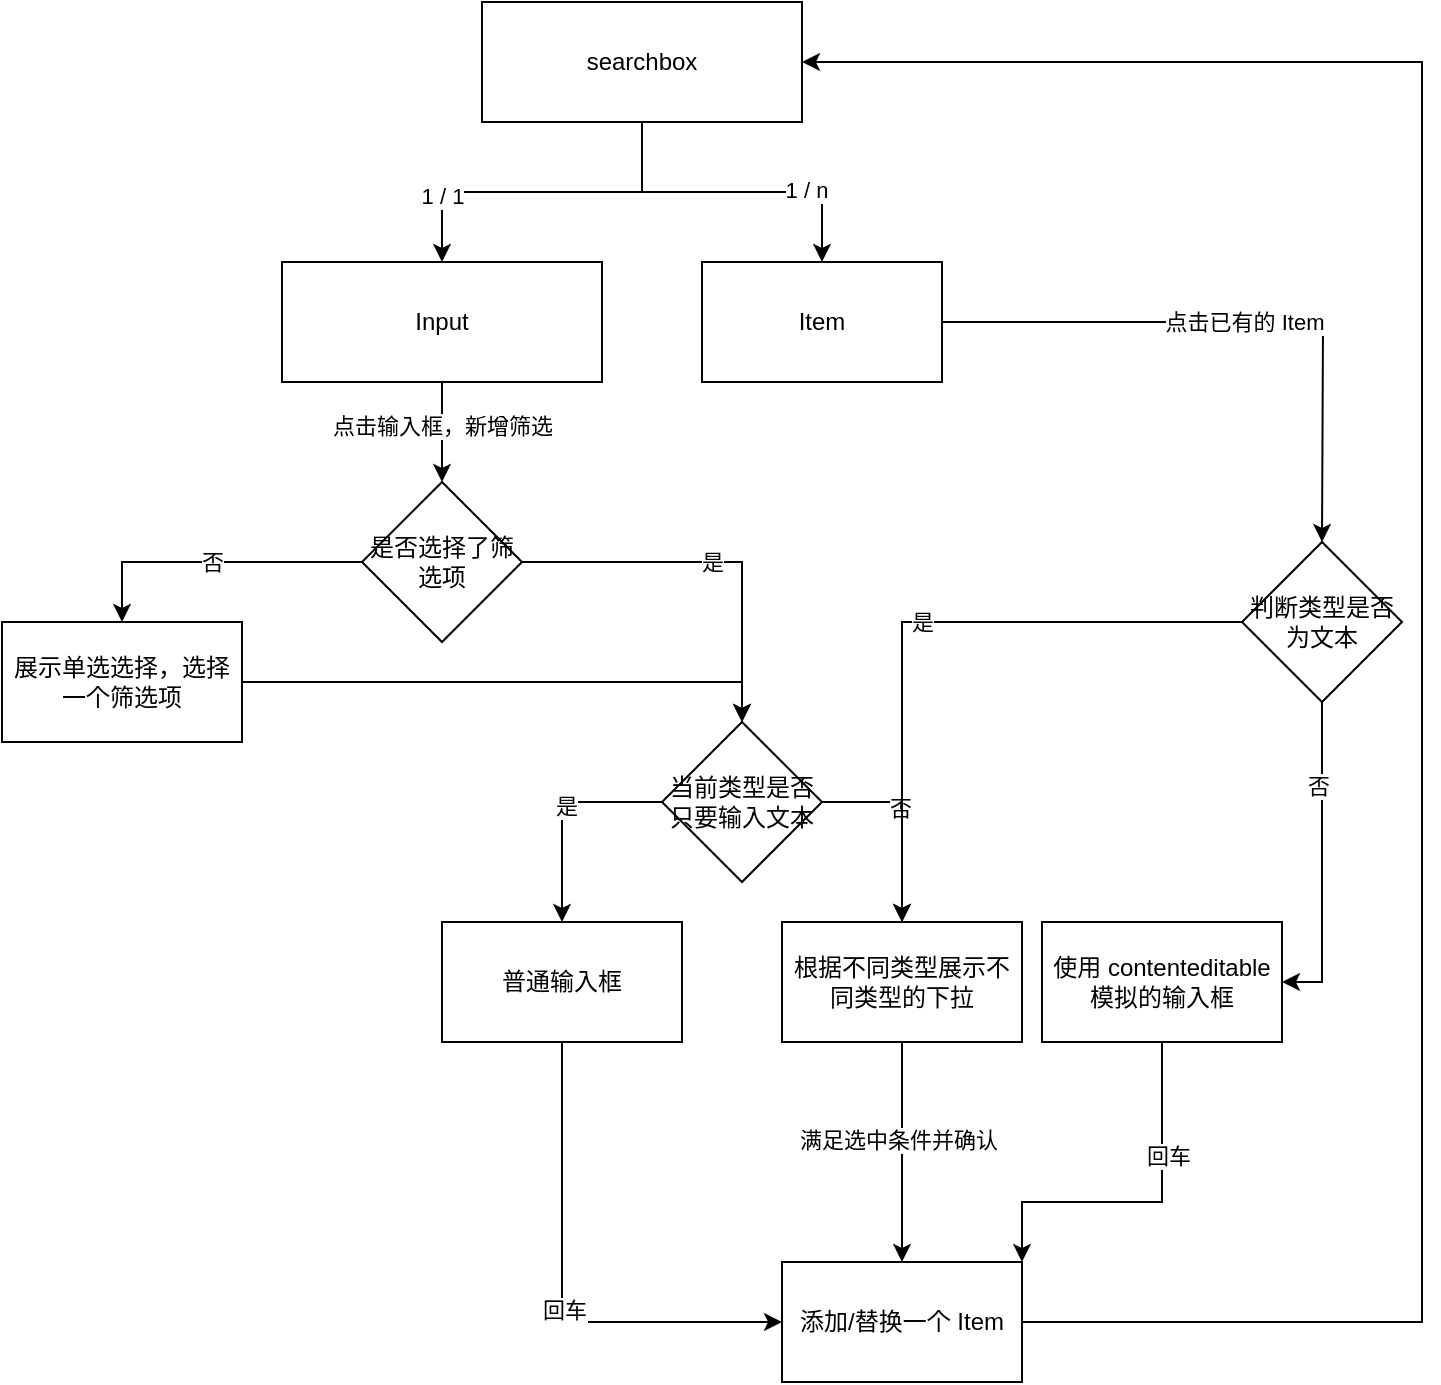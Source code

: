 <mxfile version="20.0.3" type="github">
  <diagram id="BQZFZdDCKB20yswPD44x" name="Page-1">
    <mxGraphModel dx="804" dy="785" grid="1" gridSize="10" guides="1" tooltips="1" connect="1" arrows="1" fold="1" page="1" pageScale="1" pageWidth="850" pageHeight="1100" math="0" shadow="0">
      <root>
        <mxCell id="0" />
        <mxCell id="1" parent="0" />
        <mxCell id="NPrV1eRzhio2z3iI3J3L-5" value="否" style="edgeStyle=orthogonalEdgeStyle;rounded=0;orthogonalLoop=1;jettySize=auto;html=1;exitX=0;exitY=0.5;exitDx=0;exitDy=0;entryX=0.5;entryY=0;entryDx=0;entryDy=0;" edge="1" parent="1" source="NPrV1eRzhio2z3iI3J3L-8" target="NPrV1eRzhio2z3iI3J3L-2">
          <mxGeometry relative="1" as="geometry" />
        </mxCell>
        <mxCell id="NPrV1eRzhio2z3iI3J3L-6" value="是" style="edgeStyle=orthogonalEdgeStyle;rounded=0;orthogonalLoop=1;jettySize=auto;html=1;exitX=1;exitY=0.5;exitDx=0;exitDy=0;entryX=0.5;entryY=0;entryDx=0;entryDy=0;" edge="1" parent="1" source="NPrV1eRzhio2z3iI3J3L-8" target="NPrV1eRzhio2z3iI3J3L-10">
          <mxGeometry relative="1" as="geometry">
            <mxPoint x="400" y="370" as="targetPoint" />
          </mxGeometry>
        </mxCell>
        <mxCell id="NPrV1eRzhio2z3iI3J3L-9" style="edgeStyle=orthogonalEdgeStyle;rounded=0;orthogonalLoop=1;jettySize=auto;html=1;exitX=0.5;exitY=1;exitDx=0;exitDy=0;entryX=0.5;entryY=0;entryDx=0;entryDy=0;" edge="1" parent="1" source="NPrV1eRzhio2z3iI3J3L-1" target="NPrV1eRzhio2z3iI3J3L-8">
          <mxGeometry relative="1" as="geometry" />
        </mxCell>
        <mxCell id="NPrV1eRzhio2z3iI3J3L-22" value="点击输入框，新增筛选" style="edgeLabel;html=1;align=center;verticalAlign=middle;resizable=0;points=[];" vertex="1" connectable="0" parent="NPrV1eRzhio2z3iI3J3L-9">
          <mxGeometry x="-0.12" relative="1" as="geometry">
            <mxPoint as="offset" />
          </mxGeometry>
        </mxCell>
        <mxCell id="NPrV1eRzhio2z3iI3J3L-24" value="点击已有的 Item" style="edgeStyle=orthogonalEdgeStyle;rounded=0;orthogonalLoop=1;jettySize=auto;html=1;exitX=1;exitY=0.5;exitDx=0;exitDy=0;entryX=0.5;entryY=0;entryDx=0;entryDy=0;" edge="1" parent="1" source="NPrV1eRzhio2z3iI3J3L-34">
          <mxGeometry relative="1" as="geometry">
            <mxPoint x="700.0" y="300" as="targetPoint" />
          </mxGeometry>
        </mxCell>
        <mxCell id="NPrV1eRzhio2z3iI3J3L-1" value="Input" style="rounded=0;whiteSpace=wrap;html=1;" vertex="1" parent="1">
          <mxGeometry x="180" y="160" width="160" height="60" as="geometry" />
        </mxCell>
        <mxCell id="NPrV1eRzhio2z3iI3J3L-19" style="edgeStyle=orthogonalEdgeStyle;rounded=0;orthogonalLoop=1;jettySize=auto;html=1;exitX=1;exitY=0.5;exitDx=0;exitDy=0;entryX=0.5;entryY=0;entryDx=0;entryDy=0;" edge="1" parent="1" source="NPrV1eRzhio2z3iI3J3L-2" target="NPrV1eRzhio2z3iI3J3L-10">
          <mxGeometry relative="1" as="geometry" />
        </mxCell>
        <mxCell id="NPrV1eRzhio2z3iI3J3L-2" value="展示单选选择，选择一个筛选项" style="rounded=0;whiteSpace=wrap;html=1;" vertex="1" parent="1">
          <mxGeometry x="40" y="340" width="120" height="60" as="geometry" />
        </mxCell>
        <mxCell id="NPrV1eRzhio2z3iI3J3L-8" value="是否选择了筛选项" style="rhombus;whiteSpace=wrap;html=1;" vertex="1" parent="1">
          <mxGeometry x="220" y="270" width="80" height="80" as="geometry" />
        </mxCell>
        <mxCell id="NPrV1eRzhio2z3iI3J3L-12" style="edgeStyle=orthogonalEdgeStyle;rounded=0;orthogonalLoop=1;jettySize=auto;html=1;exitX=0;exitY=0.5;exitDx=0;exitDy=0;entryX=0.5;entryY=0;entryDx=0;entryDy=0;" edge="1" parent="1" source="NPrV1eRzhio2z3iI3J3L-10" target="NPrV1eRzhio2z3iI3J3L-11">
          <mxGeometry relative="1" as="geometry" />
        </mxCell>
        <mxCell id="NPrV1eRzhio2z3iI3J3L-13" value="是" style="edgeLabel;html=1;align=center;verticalAlign=middle;resizable=0;points=[];" vertex="1" connectable="0" parent="NPrV1eRzhio2z3iI3J3L-12">
          <mxGeometry x="-0.054" y="2" relative="1" as="geometry">
            <mxPoint as="offset" />
          </mxGeometry>
        </mxCell>
        <mxCell id="NPrV1eRzhio2z3iI3J3L-17" style="edgeStyle=orthogonalEdgeStyle;rounded=0;orthogonalLoop=1;jettySize=auto;html=1;exitX=1;exitY=0.5;exitDx=0;exitDy=0;entryX=0.5;entryY=0;entryDx=0;entryDy=0;" edge="1" parent="1" source="NPrV1eRzhio2z3iI3J3L-10" target="NPrV1eRzhio2z3iI3J3L-16">
          <mxGeometry relative="1" as="geometry" />
        </mxCell>
        <mxCell id="NPrV1eRzhio2z3iI3J3L-18" value="否" style="edgeLabel;html=1;align=center;verticalAlign=middle;resizable=0;points=[];" vertex="1" connectable="0" parent="NPrV1eRzhio2z3iI3J3L-17">
          <mxGeometry x="-0.14" y="-1" relative="1" as="geometry">
            <mxPoint as="offset" />
          </mxGeometry>
        </mxCell>
        <mxCell id="NPrV1eRzhio2z3iI3J3L-10" value="当前类型是否只要输入文本" style="rhombus;whiteSpace=wrap;html=1;" vertex="1" parent="1">
          <mxGeometry x="370" y="390" width="80" height="80" as="geometry" />
        </mxCell>
        <mxCell id="NPrV1eRzhio2z3iI3J3L-15" style="edgeStyle=orthogonalEdgeStyle;rounded=0;orthogonalLoop=1;jettySize=auto;html=1;exitX=0.5;exitY=1;exitDx=0;exitDy=0;entryX=0;entryY=0.5;entryDx=0;entryDy=0;" edge="1" parent="1" source="NPrV1eRzhio2z3iI3J3L-11" target="NPrV1eRzhio2z3iI3J3L-20">
          <mxGeometry relative="1" as="geometry">
            <mxPoint x="310" y="670" as="targetPoint" />
          </mxGeometry>
        </mxCell>
        <mxCell id="NPrV1eRzhio2z3iI3J3L-28" value="回车" style="edgeLabel;html=1;align=center;verticalAlign=middle;resizable=0;points=[];" vertex="1" connectable="0" parent="NPrV1eRzhio2z3iI3J3L-15">
          <mxGeometry x="0.073" y="1" relative="1" as="geometry">
            <mxPoint as="offset" />
          </mxGeometry>
        </mxCell>
        <mxCell id="NPrV1eRzhio2z3iI3J3L-11" value="普通输入框" style="rounded=0;whiteSpace=wrap;html=1;" vertex="1" parent="1">
          <mxGeometry x="260" y="490" width="120" height="60" as="geometry" />
        </mxCell>
        <mxCell id="NPrV1eRzhio2z3iI3J3L-21" style="edgeStyle=orthogonalEdgeStyle;rounded=0;orthogonalLoop=1;jettySize=auto;html=1;exitX=0.5;exitY=1;exitDx=0;exitDy=0;" edge="1" parent="1" source="NPrV1eRzhio2z3iI3J3L-16" target="NPrV1eRzhio2z3iI3J3L-20">
          <mxGeometry relative="1" as="geometry" />
        </mxCell>
        <mxCell id="NPrV1eRzhio2z3iI3J3L-29" value="满足选中条件并确认" style="edgeLabel;html=1;align=center;verticalAlign=middle;resizable=0;points=[];" vertex="1" connectable="0" parent="NPrV1eRzhio2z3iI3J3L-21">
          <mxGeometry x="-0.119" y="-2" relative="1" as="geometry">
            <mxPoint as="offset" />
          </mxGeometry>
        </mxCell>
        <mxCell id="NPrV1eRzhio2z3iI3J3L-16" value="根据不同类型展示不同类型的下拉" style="rounded=0;whiteSpace=wrap;html=1;" vertex="1" parent="1">
          <mxGeometry x="430" y="490" width="120" height="60" as="geometry" />
        </mxCell>
        <mxCell id="NPrV1eRzhio2z3iI3J3L-39" style="edgeStyle=orthogonalEdgeStyle;rounded=0;orthogonalLoop=1;jettySize=auto;html=1;exitX=1;exitY=0.5;exitDx=0;exitDy=0;entryX=1;entryY=0.5;entryDx=0;entryDy=0;" edge="1" parent="1" source="NPrV1eRzhio2z3iI3J3L-20" target="NPrV1eRzhio2z3iI3J3L-33">
          <mxGeometry relative="1" as="geometry">
            <Array as="points">
              <mxPoint x="750" y="690" />
              <mxPoint x="750" y="60" />
            </Array>
          </mxGeometry>
        </mxCell>
        <mxCell id="NPrV1eRzhio2z3iI3J3L-20" value="添加/替换一个 Item" style="rounded=0;whiteSpace=wrap;html=1;" vertex="1" parent="1">
          <mxGeometry x="430" y="660" width="120" height="60" as="geometry" />
        </mxCell>
        <mxCell id="NPrV1eRzhio2z3iI3J3L-30" value="是" style="edgeStyle=orthogonalEdgeStyle;rounded=0;orthogonalLoop=1;jettySize=auto;html=1;exitX=0;exitY=0.5;exitDx=0;exitDy=0;entryX=0.5;entryY=0;entryDx=0;entryDy=0;" edge="1" parent="1" source="NPrV1eRzhio2z3iI3J3L-25" target="NPrV1eRzhio2z3iI3J3L-16">
          <mxGeometry relative="1" as="geometry" />
        </mxCell>
        <mxCell id="NPrV1eRzhio2z3iI3J3L-31" style="edgeStyle=orthogonalEdgeStyle;rounded=0;orthogonalLoop=1;jettySize=auto;html=1;exitX=0.5;exitY=1;exitDx=0;exitDy=0;entryX=1;entryY=0.5;entryDx=0;entryDy=0;" edge="1" parent="1" source="NPrV1eRzhio2z3iI3J3L-25" target="NPrV1eRzhio2z3iI3J3L-26">
          <mxGeometry relative="1" as="geometry" />
        </mxCell>
        <mxCell id="NPrV1eRzhio2z3iI3J3L-32" value="否" style="edgeLabel;html=1;align=center;verticalAlign=middle;resizable=0;points=[];" vertex="1" connectable="0" parent="NPrV1eRzhio2z3iI3J3L-31">
          <mxGeometry x="-0.474" y="-2" relative="1" as="geometry">
            <mxPoint as="offset" />
          </mxGeometry>
        </mxCell>
        <mxCell id="NPrV1eRzhio2z3iI3J3L-25" value="判断类型是否为文本" style="rhombus;whiteSpace=wrap;html=1;" vertex="1" parent="1">
          <mxGeometry x="660" y="300" width="80" height="80" as="geometry" />
        </mxCell>
        <mxCell id="NPrV1eRzhio2z3iI3J3L-41" style="edgeStyle=orthogonalEdgeStyle;rounded=0;orthogonalLoop=1;jettySize=auto;html=1;exitX=0.5;exitY=1;exitDx=0;exitDy=0;entryX=1;entryY=0;entryDx=0;entryDy=0;" edge="1" parent="1" source="NPrV1eRzhio2z3iI3J3L-26" target="NPrV1eRzhio2z3iI3J3L-20">
          <mxGeometry relative="1" as="geometry">
            <Array as="points">
              <mxPoint x="620" y="630" />
              <mxPoint x="550" y="630" />
            </Array>
          </mxGeometry>
        </mxCell>
        <mxCell id="NPrV1eRzhio2z3iI3J3L-42" value="回车" style="edgeLabel;html=1;align=center;verticalAlign=middle;resizable=0;points=[];" vertex="1" connectable="0" parent="NPrV1eRzhio2z3iI3J3L-41">
          <mxGeometry x="-0.371" y="3" relative="1" as="geometry">
            <mxPoint as="offset" />
          </mxGeometry>
        </mxCell>
        <mxCell id="NPrV1eRzhio2z3iI3J3L-26" value="使用 contenteditable 模拟的输入框" style="rounded=0;whiteSpace=wrap;html=1;" vertex="1" parent="1">
          <mxGeometry x="560" y="490" width="120" height="60" as="geometry" />
        </mxCell>
        <mxCell id="NPrV1eRzhio2z3iI3J3L-35" style="edgeStyle=orthogonalEdgeStyle;rounded=0;orthogonalLoop=1;jettySize=auto;html=1;exitX=0.5;exitY=1;exitDx=0;exitDy=0;entryX=0.5;entryY=0;entryDx=0;entryDy=0;" edge="1" parent="1" source="NPrV1eRzhio2z3iI3J3L-33" target="NPrV1eRzhio2z3iI3J3L-1">
          <mxGeometry relative="1" as="geometry" />
        </mxCell>
        <mxCell id="NPrV1eRzhio2z3iI3J3L-38" value="1 / 1" style="edgeLabel;html=1;align=center;verticalAlign=middle;resizable=0;points=[];" vertex="1" connectable="0" parent="NPrV1eRzhio2z3iI3J3L-35">
          <mxGeometry x="0.609" relative="1" as="geometry">
            <mxPoint as="offset" />
          </mxGeometry>
        </mxCell>
        <mxCell id="NPrV1eRzhio2z3iI3J3L-36" style="edgeStyle=orthogonalEdgeStyle;rounded=0;orthogonalLoop=1;jettySize=auto;html=1;exitX=0.5;exitY=1;exitDx=0;exitDy=0;entryX=0.5;entryY=0;entryDx=0;entryDy=0;" edge="1" parent="1" source="NPrV1eRzhio2z3iI3J3L-33" target="NPrV1eRzhio2z3iI3J3L-34">
          <mxGeometry relative="1" as="geometry" />
        </mxCell>
        <mxCell id="NPrV1eRzhio2z3iI3J3L-37" value="1 / n" style="edgeLabel;html=1;align=center;verticalAlign=middle;resizable=0;points=[];" vertex="1" connectable="0" parent="NPrV1eRzhio2z3iI3J3L-36">
          <mxGeometry x="0.461" y="1" relative="1" as="geometry">
            <mxPoint as="offset" />
          </mxGeometry>
        </mxCell>
        <mxCell id="NPrV1eRzhio2z3iI3J3L-33" value="searchbox" style="rounded=0;whiteSpace=wrap;html=1;" vertex="1" parent="1">
          <mxGeometry x="280" y="30" width="160" height="60" as="geometry" />
        </mxCell>
        <mxCell id="NPrV1eRzhio2z3iI3J3L-34" value="Item" style="rounded=0;whiteSpace=wrap;html=1;" vertex="1" parent="1">
          <mxGeometry x="390" y="160" width="120" height="60" as="geometry" />
        </mxCell>
      </root>
    </mxGraphModel>
  </diagram>
</mxfile>

